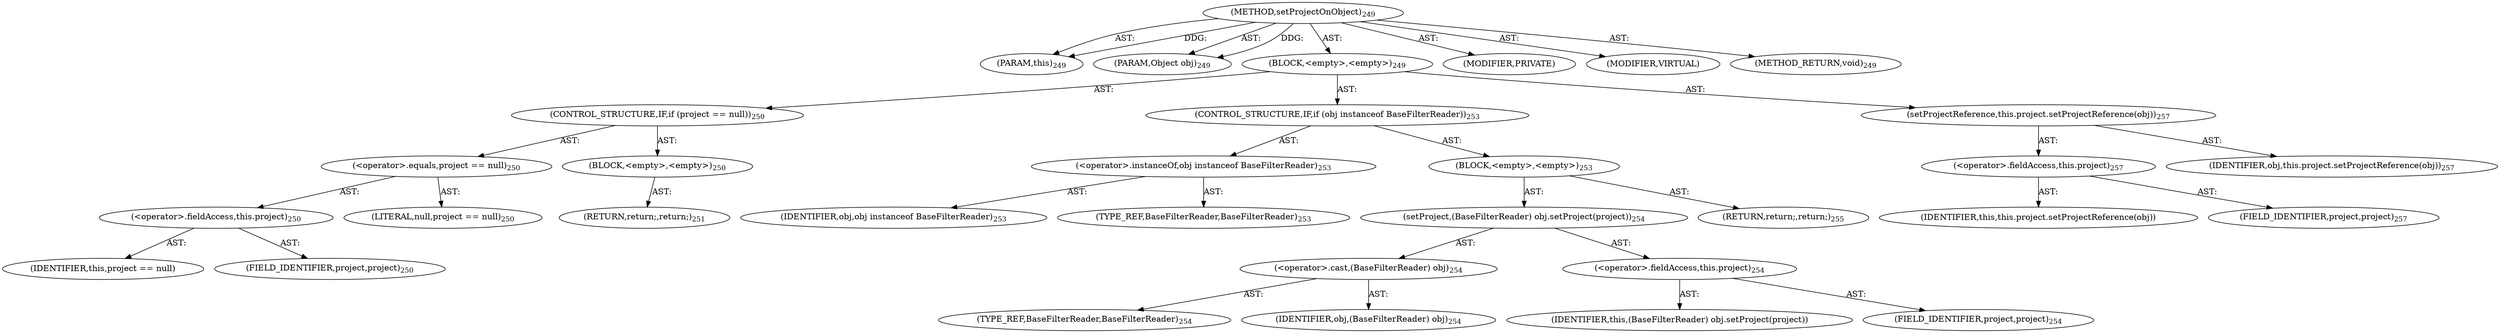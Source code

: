 digraph "setProjectOnObject" {  
"111669149702" [label = <(METHOD,setProjectOnObject)<SUB>249</SUB>> ]
"115964117002" [label = <(PARAM,this)<SUB>249</SUB>> ]
"115964117003" [label = <(PARAM,Object obj)<SUB>249</SUB>> ]
"25769803811" [label = <(BLOCK,&lt;empty&gt;,&lt;empty&gt;)<SUB>249</SUB>> ]
"47244640279" [label = <(CONTROL_STRUCTURE,IF,if (project == null))<SUB>250</SUB>> ]
"30064771208" [label = <(&lt;operator&gt;.equals,project == null)<SUB>250</SUB>> ]
"30064771209" [label = <(&lt;operator&gt;.fieldAccess,this.project)<SUB>250</SUB>> ]
"68719476871" [label = <(IDENTIFIER,this,project == null)> ]
"55834574862" [label = <(FIELD_IDENTIFIER,project,project)<SUB>250</SUB>> ]
"90194313236" [label = <(LITERAL,null,project == null)<SUB>250</SUB>> ]
"25769803812" [label = <(BLOCK,&lt;empty&gt;,&lt;empty&gt;)<SUB>250</SUB>> ]
"146028888066" [label = <(RETURN,return;,return;)<SUB>251</SUB>> ]
"47244640280" [label = <(CONTROL_STRUCTURE,IF,if (obj instanceof BaseFilterReader))<SUB>253</SUB>> ]
"30064771210" [label = <(&lt;operator&gt;.instanceOf,obj instanceof BaseFilterReader)<SUB>253</SUB>> ]
"68719476872" [label = <(IDENTIFIER,obj,obj instanceof BaseFilterReader)<SUB>253</SUB>> ]
"180388626439" [label = <(TYPE_REF,BaseFilterReader,BaseFilterReader)<SUB>253</SUB>> ]
"25769803813" [label = <(BLOCK,&lt;empty&gt;,&lt;empty&gt;)<SUB>253</SUB>> ]
"30064771211" [label = <(setProject,(BaseFilterReader) obj.setProject(project))<SUB>254</SUB>> ]
"30064771212" [label = <(&lt;operator&gt;.cast,(BaseFilterReader) obj)<SUB>254</SUB>> ]
"180388626440" [label = <(TYPE_REF,BaseFilterReader,BaseFilterReader)<SUB>254</SUB>> ]
"68719476873" [label = <(IDENTIFIER,obj,(BaseFilterReader) obj)<SUB>254</SUB>> ]
"30064771213" [label = <(&lt;operator&gt;.fieldAccess,this.project)<SUB>254</SUB>> ]
"68719476874" [label = <(IDENTIFIER,this,(BaseFilterReader) obj.setProject(project))> ]
"55834574863" [label = <(FIELD_IDENTIFIER,project,project)<SUB>254</SUB>> ]
"146028888067" [label = <(RETURN,return;,return;)<SUB>255</SUB>> ]
"30064771214" [label = <(setProjectReference,this.project.setProjectReference(obj))<SUB>257</SUB>> ]
"30064771215" [label = <(&lt;operator&gt;.fieldAccess,this.project)<SUB>257</SUB>> ]
"68719476875" [label = <(IDENTIFIER,this,this.project.setProjectReference(obj))> ]
"55834574864" [label = <(FIELD_IDENTIFIER,project,project)<SUB>257</SUB>> ]
"68719476876" [label = <(IDENTIFIER,obj,this.project.setProjectReference(obj))<SUB>257</SUB>> ]
"133143986194" [label = <(MODIFIER,PRIVATE)> ]
"133143986195" [label = <(MODIFIER,VIRTUAL)> ]
"128849018886" [label = <(METHOD_RETURN,void)<SUB>249</SUB>> ]
  "111669149702" -> "115964117002"  [ label = "AST: "] 
  "111669149702" -> "115964117003"  [ label = "AST: "] 
  "111669149702" -> "25769803811"  [ label = "AST: "] 
  "111669149702" -> "133143986194"  [ label = "AST: "] 
  "111669149702" -> "133143986195"  [ label = "AST: "] 
  "111669149702" -> "128849018886"  [ label = "AST: "] 
  "25769803811" -> "47244640279"  [ label = "AST: "] 
  "25769803811" -> "47244640280"  [ label = "AST: "] 
  "25769803811" -> "30064771214"  [ label = "AST: "] 
  "47244640279" -> "30064771208"  [ label = "AST: "] 
  "47244640279" -> "25769803812"  [ label = "AST: "] 
  "30064771208" -> "30064771209"  [ label = "AST: "] 
  "30064771208" -> "90194313236"  [ label = "AST: "] 
  "30064771209" -> "68719476871"  [ label = "AST: "] 
  "30064771209" -> "55834574862"  [ label = "AST: "] 
  "25769803812" -> "146028888066"  [ label = "AST: "] 
  "47244640280" -> "30064771210"  [ label = "AST: "] 
  "47244640280" -> "25769803813"  [ label = "AST: "] 
  "30064771210" -> "68719476872"  [ label = "AST: "] 
  "30064771210" -> "180388626439"  [ label = "AST: "] 
  "25769803813" -> "30064771211"  [ label = "AST: "] 
  "25769803813" -> "146028888067"  [ label = "AST: "] 
  "30064771211" -> "30064771212"  [ label = "AST: "] 
  "30064771211" -> "30064771213"  [ label = "AST: "] 
  "30064771212" -> "180388626440"  [ label = "AST: "] 
  "30064771212" -> "68719476873"  [ label = "AST: "] 
  "30064771213" -> "68719476874"  [ label = "AST: "] 
  "30064771213" -> "55834574863"  [ label = "AST: "] 
  "30064771214" -> "30064771215"  [ label = "AST: "] 
  "30064771214" -> "68719476876"  [ label = "AST: "] 
  "30064771215" -> "68719476875"  [ label = "AST: "] 
  "30064771215" -> "55834574864"  [ label = "AST: "] 
  "111669149702" -> "115964117002"  [ label = "DDG: "] 
  "111669149702" -> "115964117003"  [ label = "DDG: "] 
}
